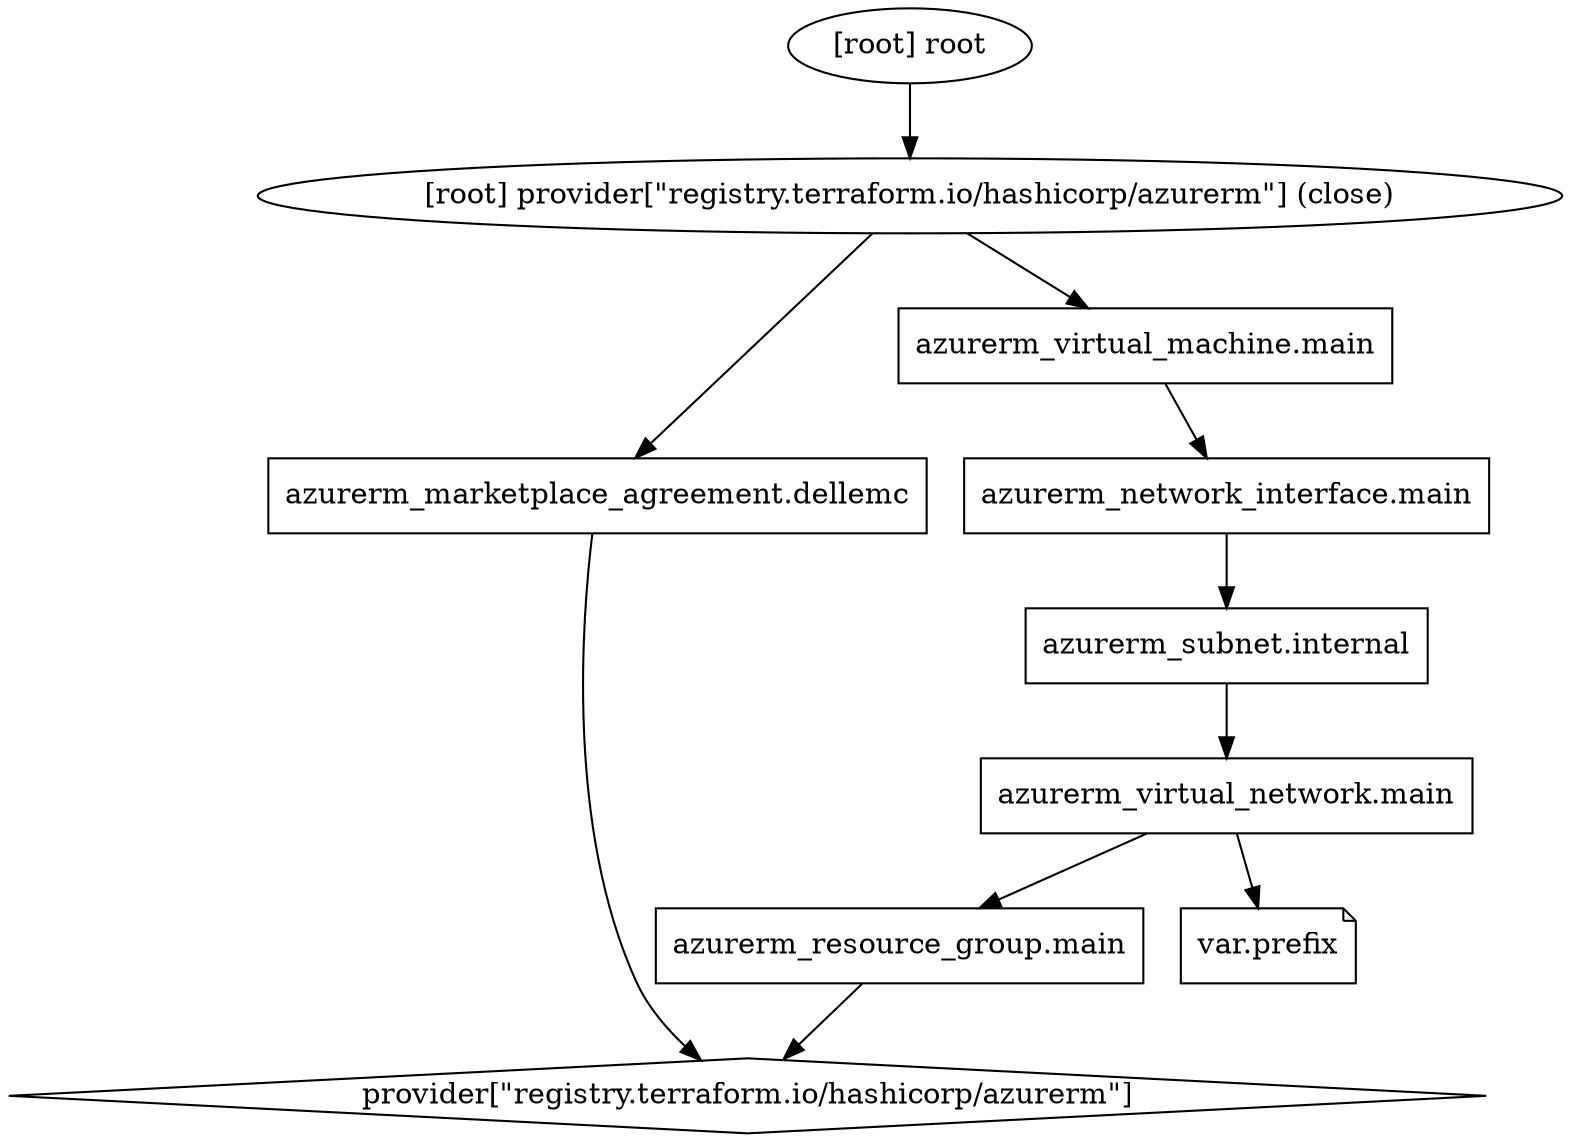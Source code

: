 digraph {
	compound = "true"
	newrank = "true"
	subgraph "root" {
		"[root] azurerm_marketplace_agreement.dellemc (expand)" [label = "azurerm_marketplace_agreement.dellemc", shape = "box"]
		"[root] azurerm_network_interface.main (expand)" [label = "azurerm_network_interface.main", shape = "box"]
		"[root] azurerm_resource_group.main (expand)" [label = "azurerm_resource_group.main", shape = "box"]
		"[root] azurerm_subnet.internal (expand)" [label = "azurerm_subnet.internal", shape = "box"]
		"[root] azurerm_virtual_machine.main (expand)" [label = "azurerm_virtual_machine.main", shape = "box"]
		"[root] azurerm_virtual_network.main (expand)" [label = "azurerm_virtual_network.main", shape = "box"]
		"[root] provider[\"registry.terraform.io/hashicorp/azurerm\"]" [label = "provider[\"registry.terraform.io/hashicorp/azurerm\"]", shape = "diamond"]
		"[root] var.prefix" [label = "var.prefix", shape = "note"]
		"[root] azurerm_marketplace_agreement.dellemc (expand)" -> "[root] provider[\"registry.terraform.io/hashicorp/azurerm\"]"
		"[root] azurerm_network_interface.main (expand)" -> "[root] azurerm_subnet.internal (expand)"
		"[root] azurerm_resource_group.main (expand)" -> "[root] provider[\"registry.terraform.io/hashicorp/azurerm\"]"
		"[root] azurerm_subnet.internal (expand)" -> "[root] azurerm_virtual_network.main (expand)"
		"[root] azurerm_virtual_machine.main (expand)" -> "[root] azurerm_network_interface.main (expand)"
		"[root] azurerm_virtual_network.main (expand)" -> "[root] azurerm_resource_group.main (expand)"
		"[root] azurerm_virtual_network.main (expand)" -> "[root] var.prefix"
		"[root] provider[\"registry.terraform.io/hashicorp/azurerm\"] (close)" -> "[root] azurerm_marketplace_agreement.dellemc (expand)"
		"[root] provider[\"registry.terraform.io/hashicorp/azurerm\"] (close)" -> "[root] azurerm_virtual_machine.main (expand)"
		"[root] root" -> "[root] provider[\"registry.terraform.io/hashicorp/azurerm\"] (close)"
	}
}

